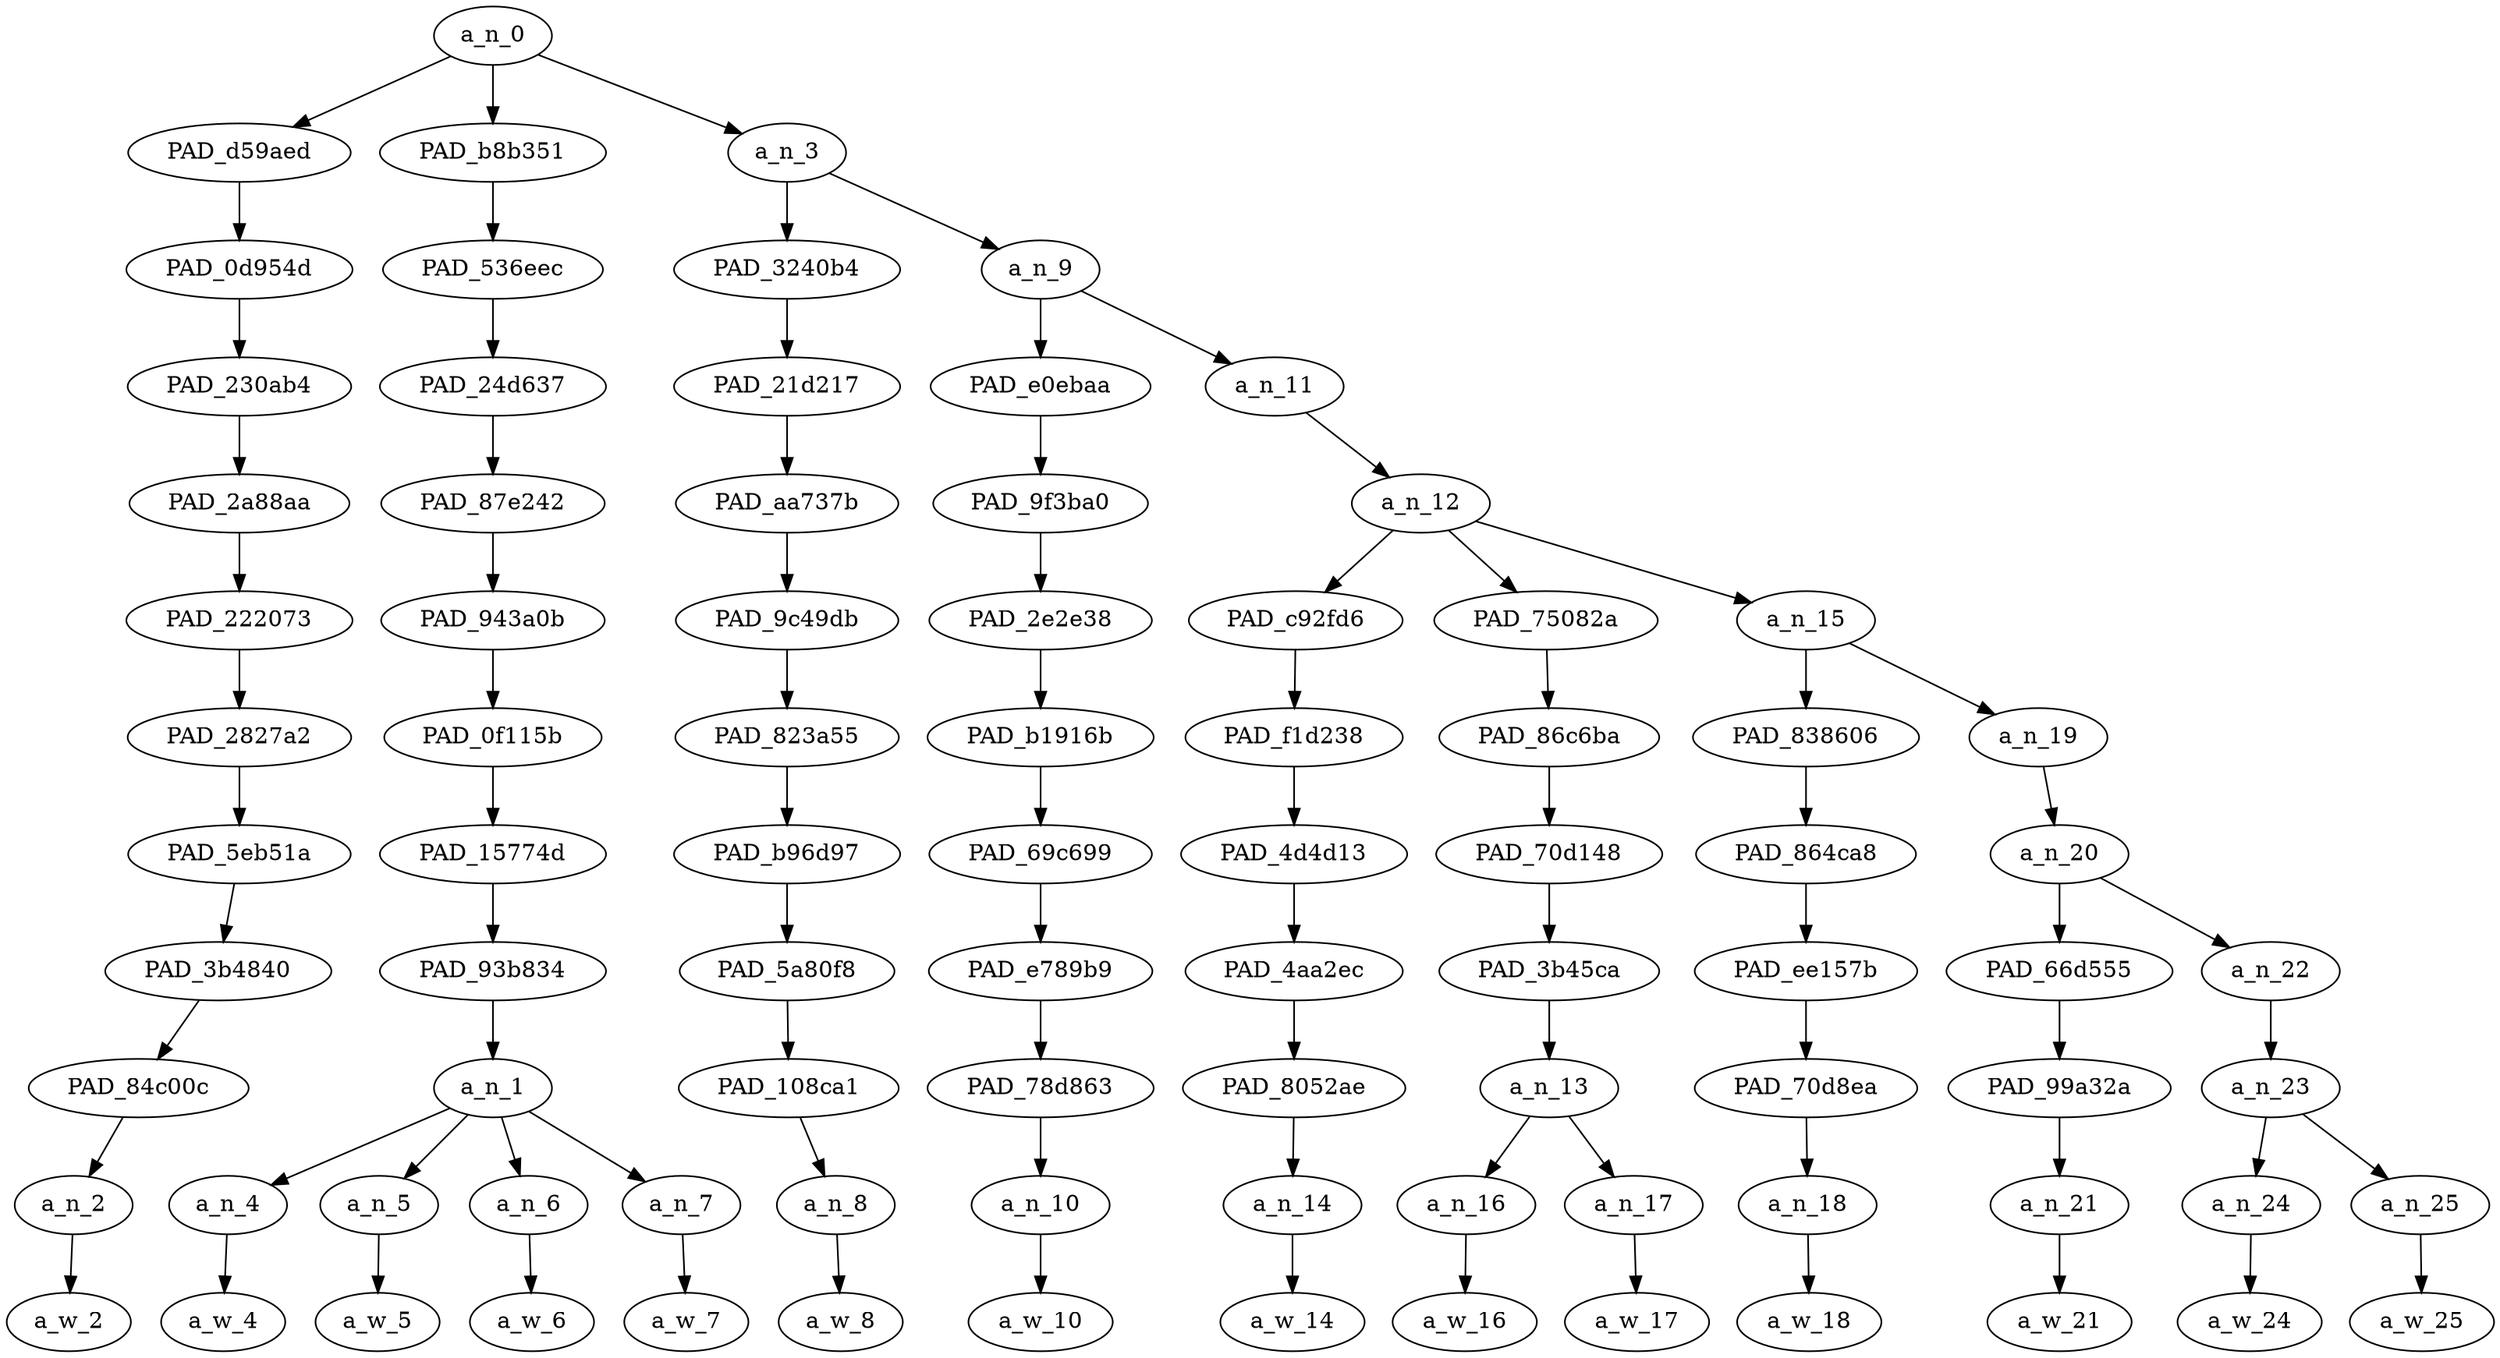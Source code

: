 strict digraph "" {
	a_n_0	[div_dir=1,
		index=0,
		level=11,
		pos="3.9270833333333335,11!",
		text_span="[0, 1, 2, 3, 4, 5, 6, 7, 8, 9, 10, 11, 12, 13]",
		value=0.99999999];
	PAD_d59aed	[div_dir=1,
		index=1,
		level=10,
		pos="4.0,10!",
		text_span="[4]",
		value=0.04341114];
	a_n_0 -> PAD_d59aed;
	PAD_b8b351	[div_dir=1,
		index=0,
		level=10,
		pos="1.5,10!",
		text_span="[0, 1, 2, 3]",
		value=0.41843779];
	a_n_0 -> PAD_b8b351;
	a_n_3	[div_dir=1,
		index=2,
		level=10,
		pos="6.28125,10!",
		text_span="[5, 6, 7, 8, 9, 10, 11, 12, 13]",
		value=0.53651612];
	a_n_0 -> a_n_3;
	PAD_0d954d	[div_dir=1,
		index=1,
		level=9,
		pos="4.0,9!",
		text_span="[4]",
		value=0.04341114];
	PAD_d59aed -> PAD_0d954d;
	PAD_230ab4	[div_dir=1,
		index=1,
		level=8,
		pos="4.0,8!",
		text_span="[4]",
		value=0.04341114];
	PAD_0d954d -> PAD_230ab4;
	PAD_2a88aa	[div_dir=1,
		index=1,
		level=7,
		pos="4.0,7!",
		text_span="[4]",
		value=0.04341114];
	PAD_230ab4 -> PAD_2a88aa;
	PAD_222073	[div_dir=1,
		index=1,
		level=6,
		pos="4.0,6!",
		text_span="[4]",
		value=0.04341114];
	PAD_2a88aa -> PAD_222073;
	PAD_2827a2	[div_dir=1,
		index=1,
		level=5,
		pos="4.0,5!",
		text_span="[4]",
		value=0.04341114];
	PAD_222073 -> PAD_2827a2;
	PAD_5eb51a	[div_dir=1,
		index=1,
		level=4,
		pos="4.0,4!",
		text_span="[4]",
		value=0.04341114];
	PAD_2827a2 -> PAD_5eb51a;
	PAD_3b4840	[div_dir=1,
		index=1,
		level=3,
		pos="4.0,3!",
		text_span="[4]",
		value=0.04341114];
	PAD_5eb51a -> PAD_3b4840;
	PAD_84c00c	[div_dir=1,
		index=1,
		level=2,
		pos="4.0,2!",
		text_span="[4]",
		value=0.04341114];
	PAD_3b4840 -> PAD_84c00c;
	a_n_2	[div_dir=1,
		index=4,
		level=1,
		pos="4.0,1!",
		text_span="[4]",
		value=0.04341114];
	PAD_84c00c -> a_n_2;
	a_w_2	[div_dir=0,
		index=4,
		level=0,
		pos="4,0!",
		text_span="[4]",
		value=only];
	a_n_2 -> a_w_2;
	PAD_536eec	[div_dir=1,
		index=0,
		level=9,
		pos="1.5,9!",
		text_span="[0, 1, 2, 3]",
		value=0.41843779];
	PAD_b8b351 -> PAD_536eec;
	PAD_24d637	[div_dir=1,
		index=0,
		level=8,
		pos="1.5,8!",
		text_span="[0, 1, 2, 3]",
		value=0.41843779];
	PAD_536eec -> PAD_24d637;
	PAD_87e242	[div_dir=1,
		index=0,
		level=7,
		pos="1.5,7!",
		text_span="[0, 1, 2, 3]",
		value=0.41843779];
	PAD_24d637 -> PAD_87e242;
	PAD_943a0b	[div_dir=1,
		index=0,
		level=6,
		pos="1.5,6!",
		text_span="[0, 1, 2, 3]",
		value=0.41843779];
	PAD_87e242 -> PAD_943a0b;
	PAD_0f115b	[div_dir=1,
		index=0,
		level=5,
		pos="1.5,5!",
		text_span="[0, 1, 2, 3]",
		value=0.41843779];
	PAD_943a0b -> PAD_0f115b;
	PAD_15774d	[div_dir=1,
		index=0,
		level=4,
		pos="1.5,4!",
		text_span="[0, 1, 2, 3]",
		value=0.41843779];
	PAD_0f115b -> PAD_15774d;
	PAD_93b834	[div_dir=1,
		index=0,
		level=3,
		pos="1.5,3!",
		text_span="[0, 1, 2, 3]",
		value=0.41843779];
	PAD_15774d -> PAD_93b834;
	a_n_1	[div_dir=1,
		index=0,
		level=2,
		pos="1.5,2!",
		text_span="[0, 1, 2, 3]",
		value=0.41843779];
	PAD_93b834 -> a_n_1;
	a_n_4	[div_dir=1,
		index=0,
		level=1,
		pos="0.0,1!",
		text_span="[0]",
		value=0.05672219];
	a_n_1 -> a_n_4;
	a_n_5	[div_dir=1,
		index=1,
		level=1,
		pos="1.0,1!",
		text_span="[1]",
		value=0.05589043];
	a_n_1 -> a_n_5;
	a_n_6	[div_dir=1,
		index=2,
		level=1,
		pos="2.0,1!",
		text_span="[2]",
		value=0.08727192];
	a_n_1 -> a_n_6;
	a_n_7	[div_dir=1,
		index=3,
		level=1,
		pos="3.0,1!",
		text_span="[3]",
		value=0.21670276];
	a_n_1 -> a_n_7;
	a_w_4	[div_dir=0,
		index=0,
		level=0,
		pos="0,0!",
		text_span="[0]",
		value=a];
	a_n_4 -> a_w_4;
	a_w_5	[div_dir=0,
		index=1,
		level=0,
		pos="1,0!",
		text_span="[1]",
		value=god];
	a_n_5 -> a_w_5;
	a_w_6	[div_dir=0,
		index=2,
		level=0,
		pos="2,0!",
		text_span="[2]",
		value=dam];
	a_n_6 -> a_w_6;
	a_w_7	[div_dir=0,
		index=3,
		level=0,
		pos="3,0!",
		text_span="[3]",
		value=kike];
	a_n_7 -> a_w_7;
	PAD_3240b4	[div_dir=-1,
		index=2,
		level=9,
		pos="5.0,9!",
		text_span="[5]",
		value=0.04230239];
	a_n_3 -> PAD_3240b4;
	a_n_9	[div_dir=1,
		index=3,
		level=9,
		pos="7.5625,9!",
		text_span="[6, 7, 8, 9, 10, 11, 12, 13]",
		value=0.49349429];
	a_n_3 -> a_n_9;
	PAD_21d217	[div_dir=-1,
		index=2,
		level=8,
		pos="5.0,8!",
		text_span="[5]",
		value=0.04230239];
	PAD_3240b4 -> PAD_21d217;
	PAD_aa737b	[div_dir=-1,
		index=2,
		level=7,
		pos="5.0,7!",
		text_span="[5]",
		value=0.04230239];
	PAD_21d217 -> PAD_aa737b;
	PAD_9c49db	[div_dir=-1,
		index=2,
		level=6,
		pos="5.0,6!",
		text_span="[5]",
		value=0.04230239];
	PAD_aa737b -> PAD_9c49db;
	PAD_823a55	[div_dir=-1,
		index=2,
		level=5,
		pos="5.0,5!",
		text_span="[5]",
		value=0.04230239];
	PAD_9c49db -> PAD_823a55;
	PAD_b96d97	[div_dir=-1,
		index=2,
		level=4,
		pos="5.0,4!",
		text_span="[5]",
		value=0.04230239];
	PAD_823a55 -> PAD_b96d97;
	PAD_5a80f8	[div_dir=-1,
		index=2,
		level=3,
		pos="5.0,3!",
		text_span="[5]",
		value=0.04230239];
	PAD_b96d97 -> PAD_5a80f8;
	PAD_108ca1	[div_dir=-1,
		index=2,
		level=2,
		pos="5.0,2!",
		text_span="[5]",
		value=0.04230239];
	PAD_5a80f8 -> PAD_108ca1;
	a_n_8	[div_dir=-1,
		index=5,
		level=1,
		pos="5.0,1!",
		text_span="[5]",
		value=0.04230239];
	PAD_108ca1 -> a_n_8;
	a_w_8	[div_dir=0,
		index=5,
		level=0,
		pos="5,0!",
		text_span="[5]",
		value=thinks];
	a_n_8 -> a_w_8;
	PAD_e0ebaa	[div_dir=1,
		index=3,
		level=8,
		pos="6.0,8!",
		text_span="[6]",
		value=0.03449738];
	a_n_9 -> PAD_e0ebaa;
	a_n_11	[div_dir=1,
		index=4,
		level=8,
		pos="9.125,8!",
		text_span="[7, 8, 9, 10, 11, 12, 13]",
		value=0.45822305];
	a_n_9 -> a_n_11;
	PAD_9f3ba0	[div_dir=1,
		index=3,
		level=7,
		pos="6.0,7!",
		text_span="[6]",
		value=0.03449738];
	PAD_e0ebaa -> PAD_9f3ba0;
	PAD_2e2e38	[div_dir=1,
		index=3,
		level=6,
		pos="6.0,6!",
		text_span="[6]",
		value=0.03449738];
	PAD_9f3ba0 -> PAD_2e2e38;
	PAD_b1916b	[div_dir=1,
		index=3,
		level=5,
		pos="6.0,5!",
		text_span="[6]",
		value=0.03449738];
	PAD_2e2e38 -> PAD_b1916b;
	PAD_69c699	[div_dir=1,
		index=3,
		level=4,
		pos="6.0,4!",
		text_span="[6]",
		value=0.03449738];
	PAD_b1916b -> PAD_69c699;
	PAD_e789b9	[div_dir=1,
		index=3,
		level=3,
		pos="6.0,3!",
		text_span="[6]",
		value=0.03449738];
	PAD_69c699 -> PAD_e789b9;
	PAD_78d863	[div_dir=1,
		index=3,
		level=2,
		pos="6.0,2!",
		text_span="[6]",
		value=0.03449738];
	PAD_e789b9 -> PAD_78d863;
	a_n_10	[div_dir=1,
		index=6,
		level=1,
		pos="6.0,1!",
		text_span="[6]",
		value=0.03449738];
	PAD_78d863 -> a_n_10;
	a_w_10	[div_dir=0,
		index=6,
		level=0,
		pos="6,0!",
		text_span="[6]",
		value=about];
	a_n_10 -> a_w_10;
	a_n_12	[div_dir=1,
		index=4,
		level=7,
		pos="9.125,7!",
		text_span="[7, 8, 9, 10, 11, 12, 13]",
		value=0.45746818];
	a_n_11 -> a_n_12;
	PAD_c92fd6	[div_dir=1,
		index=5,
		level=6,
		pos="9.0,6!",
		text_span="[9]",
		value=0.03414053];
	a_n_12 -> PAD_c92fd6;
	PAD_75082a	[div_dir=1,
		index=4,
		level=6,
		pos="7.5,6!",
		text_span="[7, 8]",
		value=0.22083972];
	a_n_12 -> PAD_75082a;
	a_n_15	[div_dir=1,
		index=6,
		level=6,
		pos="10.875,6!",
		text_span="[10, 11, 12, 13]",
		value=0.20173305];
	a_n_12 -> a_n_15;
	PAD_f1d238	[div_dir=1,
		index=5,
		level=5,
		pos="9.0,5!",
		text_span="[9]",
		value=0.03414053];
	PAD_c92fd6 -> PAD_f1d238;
	PAD_4d4d13	[div_dir=1,
		index=5,
		level=4,
		pos="9.0,4!",
		text_span="[9]",
		value=0.03414053];
	PAD_f1d238 -> PAD_4d4d13;
	PAD_4aa2ec	[div_dir=1,
		index=5,
		level=3,
		pos="9.0,3!",
		text_span="[9]",
		value=0.03414053];
	PAD_4d4d13 -> PAD_4aa2ec;
	PAD_8052ae	[div_dir=1,
		index=5,
		level=2,
		pos="9.0,2!",
		text_span="[9]",
		value=0.03414053];
	PAD_4aa2ec -> PAD_8052ae;
	a_n_14	[div_dir=1,
		index=9,
		level=1,
		pos="9.0,1!",
		text_span="[9]",
		value=0.03414053];
	PAD_8052ae -> a_n_14;
	a_w_14	[div_dir=0,
		index=9,
		level=0,
		pos="9,0!",
		text_span="[9]",
		value=and];
	a_n_14 -> a_w_14;
	PAD_86c6ba	[div_dir=1,
		index=4,
		level=5,
		pos="7.5,5!",
		text_span="[7, 8]",
		value=0.22083972];
	PAD_75082a -> PAD_86c6ba;
	PAD_70d148	[div_dir=1,
		index=4,
		level=4,
		pos="7.5,4!",
		text_span="[7, 8]",
		value=0.22083972];
	PAD_86c6ba -> PAD_70d148;
	PAD_3b45ca	[div_dir=1,
		index=4,
		level=3,
		pos="7.5,3!",
		text_span="[7, 8]",
		value=0.22083972];
	PAD_70d148 -> PAD_3b45ca;
	a_n_13	[div_dir=1,
		index=4,
		level=2,
		pos="7.5,2!",
		text_span="[7, 8]",
		value=0.22083972];
	PAD_3b45ca -> a_n_13;
	a_n_16	[div_dir=1,
		index=7,
		level=1,
		pos="7.0,1!",
		text_span="[7]",
		value=0.04672258];
	a_n_13 -> a_n_16;
	a_n_17	[div_dir=1,
		index=8,
		level=1,
		pos="8.0,1!",
		text_span="[8]",
		value=0.17343699];
	a_n_13 -> a_n_17;
	a_w_16	[div_dir=0,
		index=7,
		level=0,
		pos="7,0!",
		text_span="[7]",
		value=sucking];
	a_n_16 -> a_w_16;
	a_w_17	[div_dir=0,
		index=8,
		level=0,
		pos="8,0!",
		text_span="[8]",
		value=babydicks];
	a_n_17 -> a_w_17;
	PAD_838606	[div_dir=1,
		index=6,
		level=5,
		pos="10.0,5!",
		text_span="[10]",
		value=0.03793687];
	a_n_15 -> PAD_838606;
	a_n_19	[div_dir=1,
		index=7,
		level=5,
		pos="11.75,5!",
		text_span="[11, 12, 13]",
		value=0.16336168];
	a_n_15 -> a_n_19;
	PAD_864ca8	[div_dir=1,
		index=6,
		level=4,
		pos="10.0,4!",
		text_span="[10]",
		value=0.03793687];
	PAD_838606 -> PAD_864ca8;
	PAD_ee157b	[div_dir=1,
		index=6,
		level=3,
		pos="10.0,3!",
		text_span="[10]",
		value=0.03793687];
	PAD_864ca8 -> PAD_ee157b;
	PAD_70d8ea	[div_dir=1,
		index=6,
		level=2,
		pos="10.0,2!",
		text_span="[10]",
		value=0.03793687];
	PAD_ee157b -> PAD_70d8ea;
	a_n_18	[div_dir=1,
		index=10,
		level=1,
		pos="10.0,1!",
		text_span="[10]",
		value=0.03793687];
	PAD_70d8ea -> a_n_18;
	a_w_18	[div_dir=0,
		index=10,
		level=0,
		pos="10,0!",
		text_span="[10]",
		value=making];
	a_n_18 -> a_w_18;
	a_n_20	[div_dir=1,
		index=7,
		level=4,
		pos="11.75,4!",
		text_span="[11, 12, 13]",
		value=0.16289136];
	a_n_19 -> a_n_20;
	PAD_66d555	[div_dir=1,
		index=7,
		level=3,
		pos="11.0,3!",
		text_span="[11]",
		value=0.04197847];
	a_n_20 -> PAD_66d555;
	a_n_22	[div_dir=1,
		index=8,
		level=3,
		pos="12.5,3!",
		text_span="[12, 13]",
		value=0.12044258];
	a_n_20 -> a_n_22;
	PAD_99a32a	[div_dir=1,
		index=7,
		level=2,
		pos="11.0,2!",
		text_span="[11]",
		value=0.04197847];
	PAD_66d555 -> PAD_99a32a;
	a_n_21	[div_dir=1,
		index=11,
		level=1,
		pos="11.0,1!",
		text_span="[11]",
		value=0.04197847];
	PAD_99a32a -> a_n_21;
	a_w_21	[div_dir=0,
		index=11,
		level=0,
		pos="11,0!",
		text_span="[11]",
		value=believe];
	a_n_21 -> a_w_21;
	a_n_23	[div_dir=1,
		index=8,
		level=2,
		pos="12.5,2!",
		text_span="[12, 13]",
		value=0.11996920];
	a_n_22 -> a_n_23;
	a_n_24	[div_dir=1,
		index=12,
		level=1,
		pos="12.0,1!",
		text_span="[12]",
		value=0.04763410];
	a_n_23 -> a_n_24;
	a_n_25	[div_dir=1,
		index=13,
		level=1,
		pos="13.0,1!",
		text_span="[13]",
		value=0.07186172];
	a_n_23 -> a_n_25;
	a_w_24	[div_dir=0,
		index=12,
		level=0,
		pos="12,0!",
		text_span="[12]",
		value=they];
	a_n_24 -> a_w_24;
	a_w_25	[div_dir=0,
		index=13,
		level=0,
		pos="13,0!",
		text_span="[13]",
		value=holy];
	a_n_25 -> a_w_25;
}
